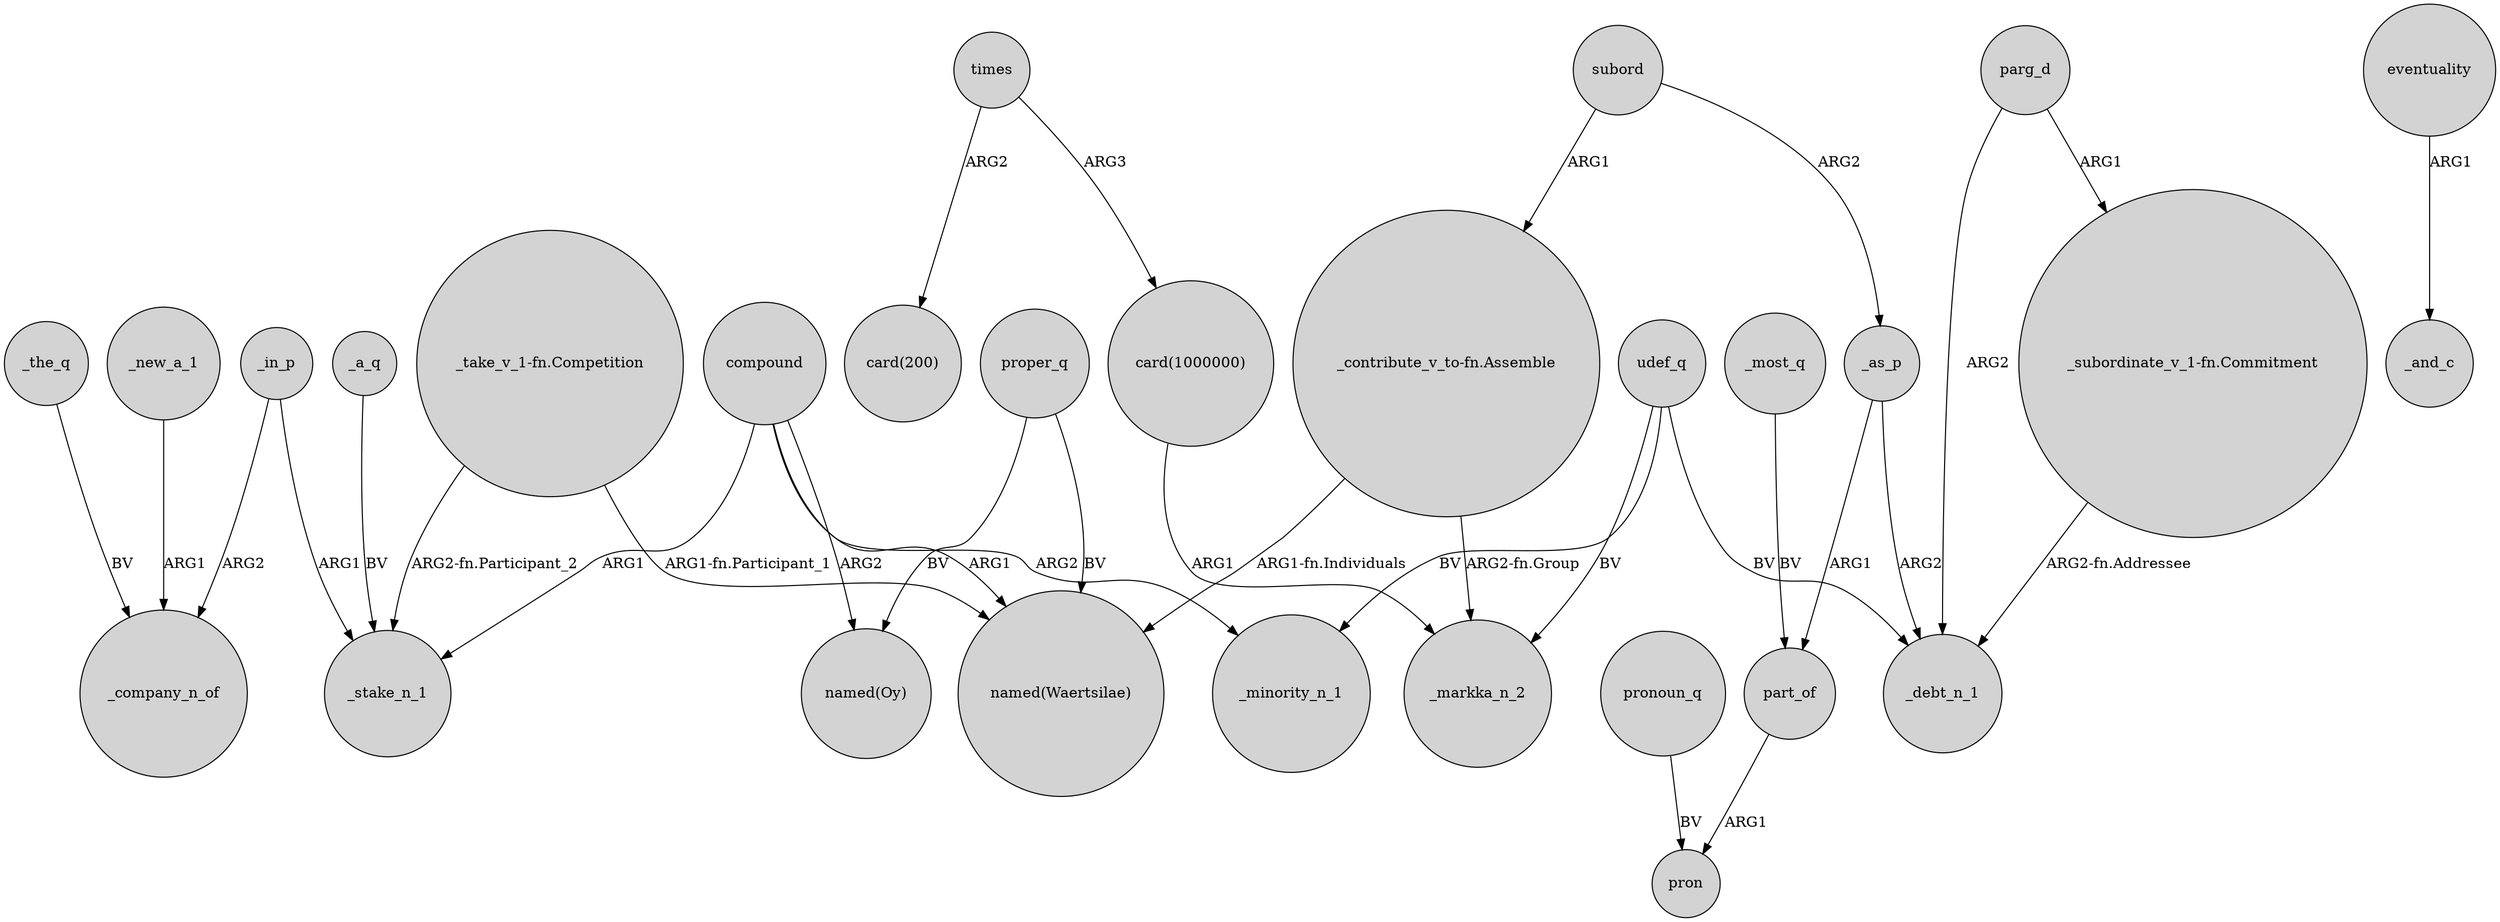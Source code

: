 digraph {
	node [shape=circle style=filled]
	_in_p -> _company_n_of [label=ARG2]
	"card(1000000)" -> _markka_n_2 [label=ARG1]
	udef_q -> _markka_n_2 [label=BV]
	compound -> _minority_n_1 [label=ARG2]
	udef_q -> _minority_n_1 [label=BV]
	parg_d -> "_subordinate_v_1-fn.Commitment" [label=ARG1]
	"_take_v_1-fn.Competition" -> _stake_n_1 [label="ARG2-fn.Participant_2"]
	eventuality -> _and_c [label=ARG1]
	"_contribute_v_to-fn.Assemble" -> _markka_n_2 [label="ARG2-fn.Group"]
	times -> "card(1000000)" [label=ARG3]
	times -> "card(200)" [label=ARG2]
	proper_q -> "named(Waertsilae)" [label=BV]
	compound -> "named(Oy)" [label=ARG2]
	"_take_v_1-fn.Competition" -> "named(Waertsilae)" [label="ARG1-fn.Participant_1"]
	pronoun_q -> pron [label=BV]
	proper_q -> "named(Oy)" [label=BV]
	_a_q -> _stake_n_1 [label=BV]
	part_of -> pron [label=ARG1]
	udef_q -> _debt_n_1 [label=BV]
	_most_q -> part_of [label=BV]
	compound -> _stake_n_1 [label=ARG1]
	subord -> "_contribute_v_to-fn.Assemble" [label=ARG1]
	compound -> "named(Waertsilae)" [label=ARG1]
	subord -> _as_p [label=ARG2]
	_as_p -> _debt_n_1 [label=ARG2]
	_new_a_1 -> _company_n_of [label=ARG1]
	"_contribute_v_to-fn.Assemble" -> "named(Waertsilae)" [label="ARG1-fn.Individuals"]
	parg_d -> _debt_n_1 [label=ARG2]
	_the_q -> _company_n_of [label=BV]
	_in_p -> _stake_n_1 [label=ARG1]
	"_subordinate_v_1-fn.Commitment" -> _debt_n_1 [label="ARG2-fn.Addressee"]
	_as_p -> part_of [label=ARG1]
}
